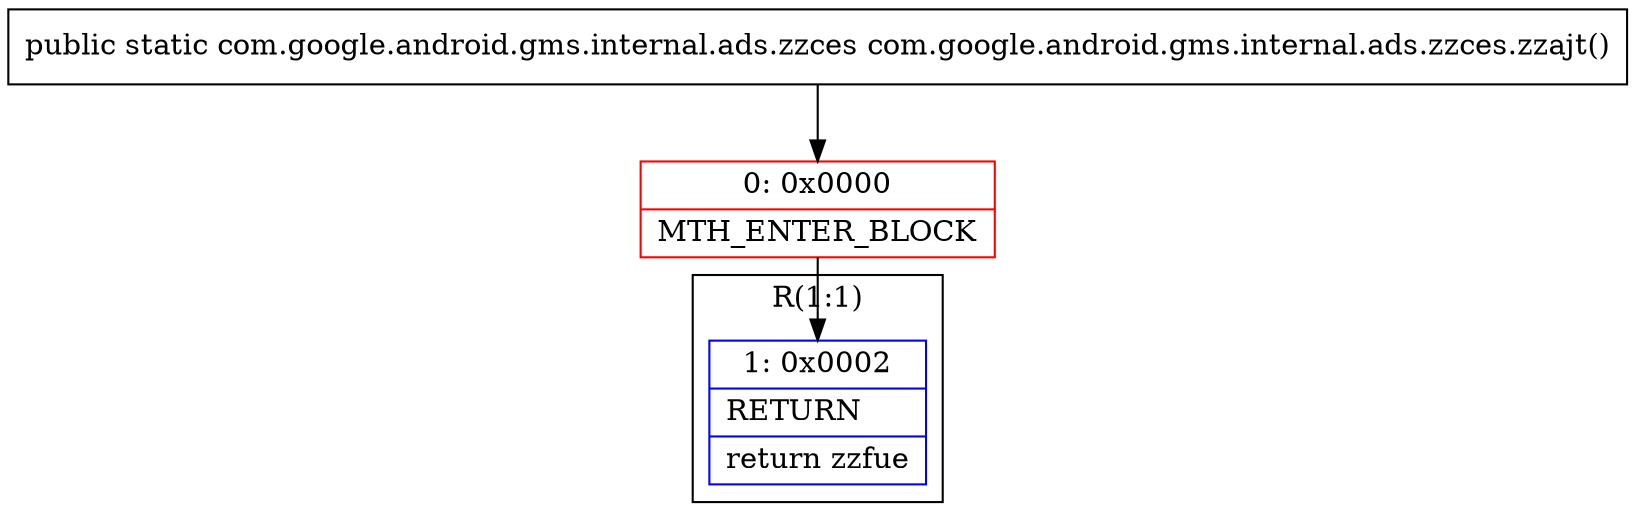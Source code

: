 digraph "CFG forcom.google.android.gms.internal.ads.zzces.zzajt()Lcom\/google\/android\/gms\/internal\/ads\/zzces;" {
subgraph cluster_Region_956108006 {
label = "R(1:1)";
node [shape=record,color=blue];
Node_1 [shape=record,label="{1\:\ 0x0002|RETURN\l|return zzfue\l}"];
}
Node_0 [shape=record,color=red,label="{0\:\ 0x0000|MTH_ENTER_BLOCK\l}"];
MethodNode[shape=record,label="{public static com.google.android.gms.internal.ads.zzces com.google.android.gms.internal.ads.zzces.zzajt() }"];
MethodNode -> Node_0;
Node_0 -> Node_1;
}

